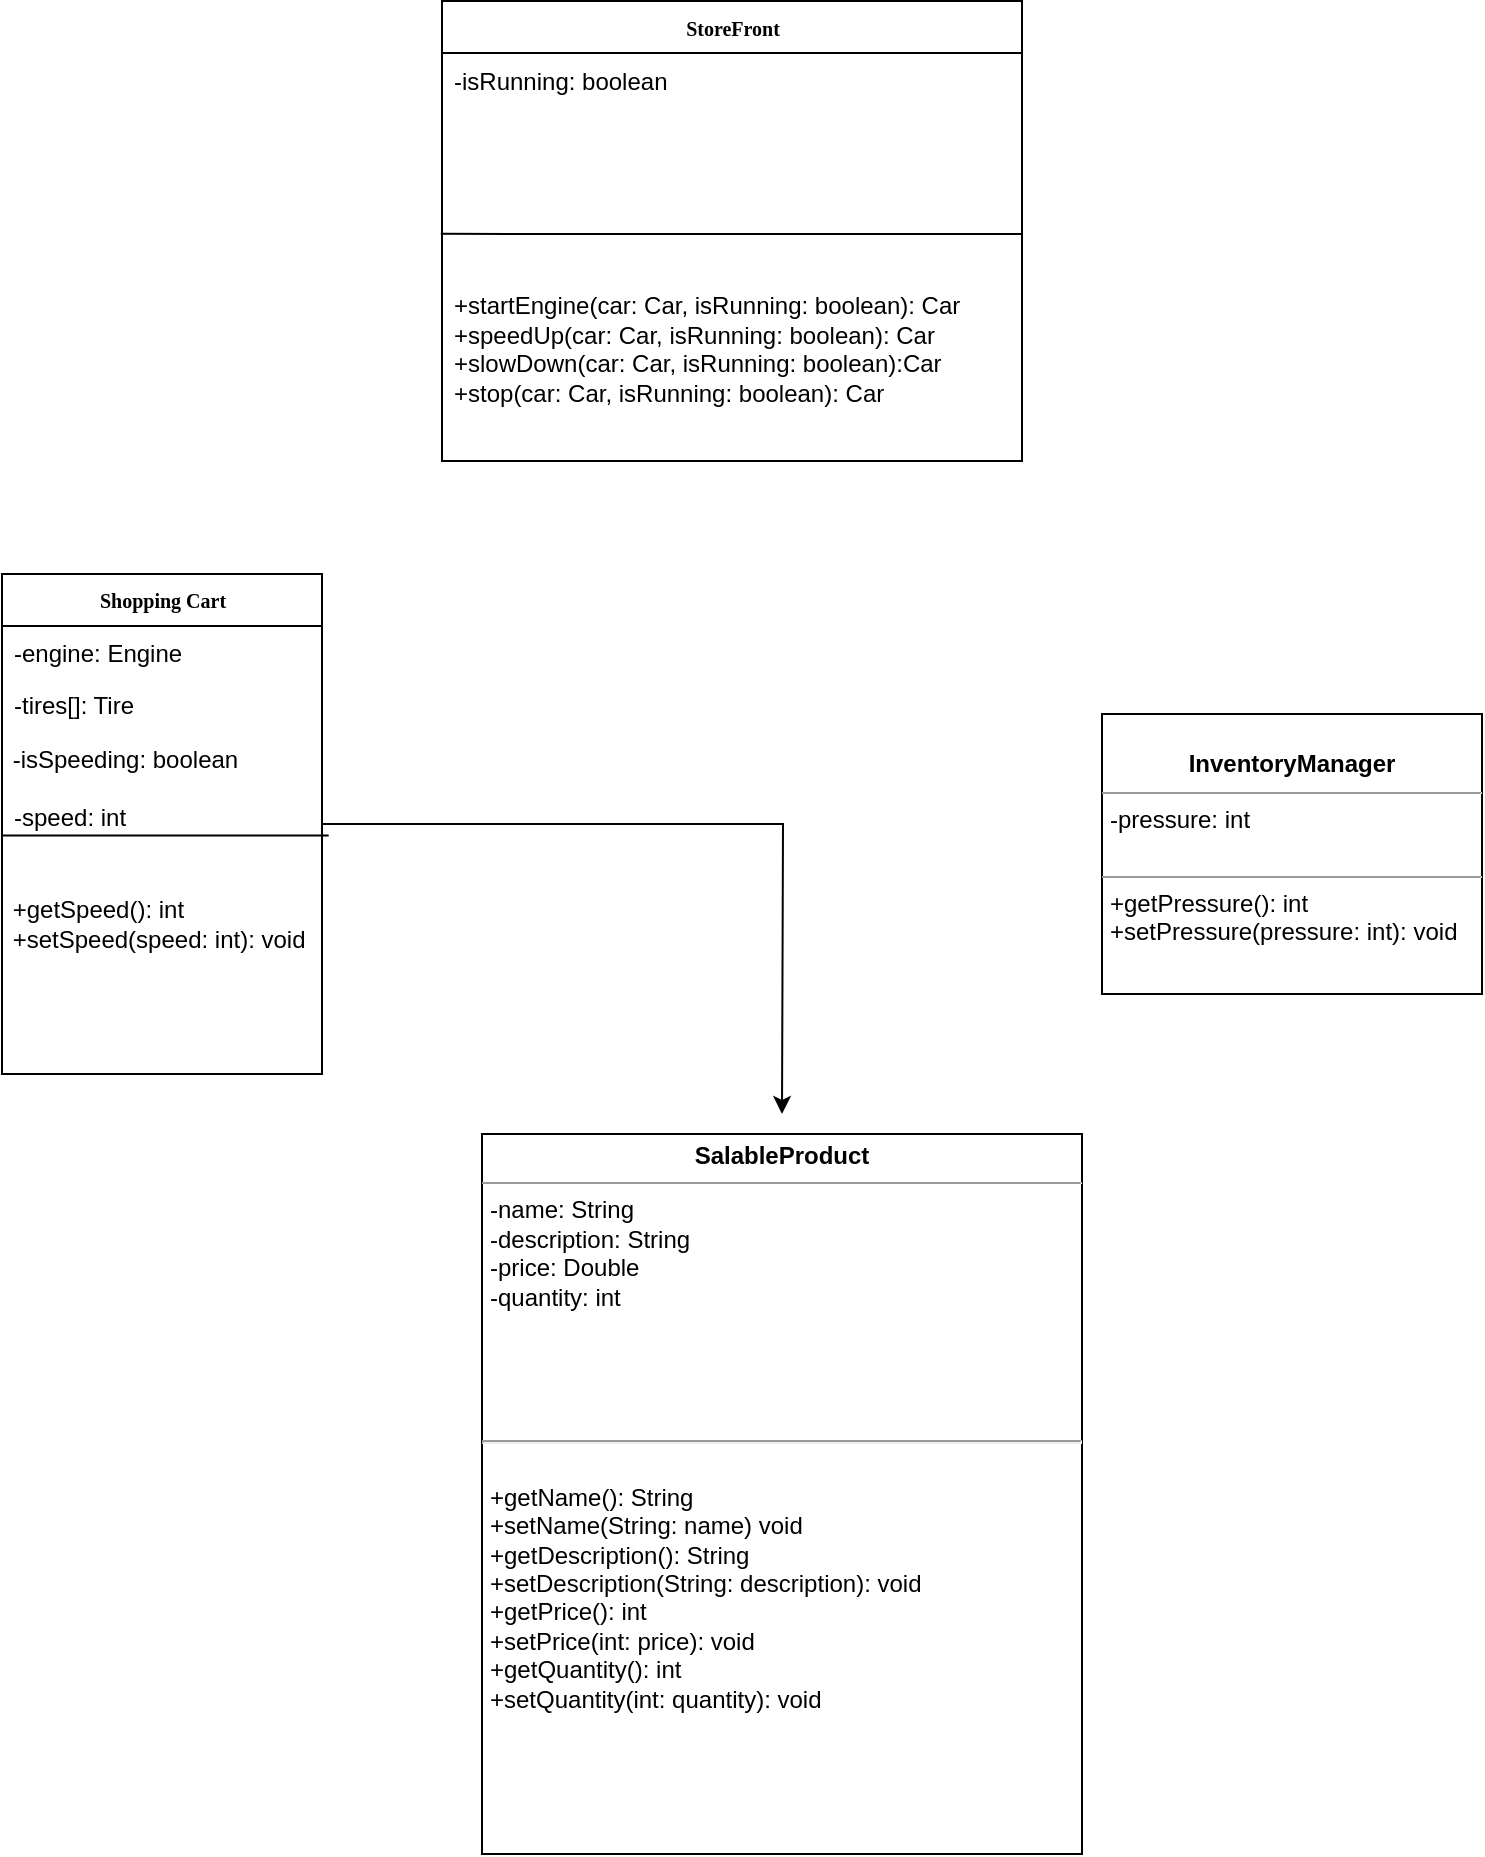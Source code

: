 <mxfile version="23.1.5" type="github">
  <diagram name="Page-1" id="929967ad-93f9-6ef4-fab6-5d389245f69c">
    <mxGraphModel dx="1588" dy="1078" grid="1" gridSize="10" guides="1" tooltips="1" connect="1" arrows="1" fold="1" page="1" pageScale="1.5" pageWidth="1169" pageHeight="826" background="none" math="0" shadow="0">
      <root>
        <mxCell id="0" style=";html=1;" />
        <mxCell id="1" style=";html=1;" parent="0" />
        <mxCell id="9bywKifhJixgm4Bvp-1u-23" style="edgeStyle=orthogonalEdgeStyle;rounded=0;orthogonalLoop=1;jettySize=auto;html=1;" edge="1" parent="1" source="9bywKifhJixgm4Bvp-1u-1">
          <mxGeometry relative="1" as="geometry">
            <mxPoint x="660" y="630" as="targetPoint" />
          </mxGeometry>
        </mxCell>
        <mxCell id="9bywKifhJixgm4Bvp-1u-1" value="&lt;b&gt;Shopping Cart&lt;/b&gt;" style="swimlane;html=1;fontStyle=0;childLayout=stackLayout;horizontal=1;startSize=26;fillColor=none;horizontalStack=0;resizeParent=1;resizeLast=0;collapsible=1;marginBottom=0;swimlaneFillColor=#ffffff;rounded=0;shadow=0;comic=0;labelBackgroundColor=none;strokeWidth=1;fontFamily=Verdana;fontSize=10;align=center;" vertex="1" parent="1">
          <mxGeometry x="270" y="360" width="160" height="250" as="geometry" />
        </mxCell>
        <mxCell id="9bywKifhJixgm4Bvp-1u-2" value="-engine: Engine" style="text;html=1;strokeColor=none;fillColor=none;align=left;verticalAlign=top;spacingLeft=4;spacingRight=4;whiteSpace=wrap;overflow=hidden;rotatable=0;points=[[0,0.5],[1,0.5]];portConstraint=eastwest;" vertex="1" parent="9bywKifhJixgm4Bvp-1u-1">
          <mxGeometry y="26" width="160" height="26" as="geometry" />
        </mxCell>
        <mxCell id="9bywKifhJixgm4Bvp-1u-3" value="-tires[]: Tire" style="text;html=1;strokeColor=none;fillColor=none;align=left;verticalAlign=top;spacingLeft=4;spacingRight=4;whiteSpace=wrap;overflow=hidden;rotatable=0;points=[[0,0.5],[1,0.5]];portConstraint=eastwest;" vertex="1" parent="9bywKifhJixgm4Bvp-1u-1">
          <mxGeometry y="52" width="160" height="26" as="geometry" />
        </mxCell>
        <mxCell id="9bywKifhJixgm4Bvp-1u-4" value="" style="endArrow=none;html=1;rounded=0;exitX=0;exitY=0.438;exitDx=0;exitDy=0;exitPerimeter=0;entryX=1.021;entryY=0.438;entryDx=0;entryDy=0;entryPerimeter=0;" edge="1" parent="9bywKifhJixgm4Bvp-1u-1" source="9bywKifhJixgm4Bvp-1u-6" target="9bywKifhJixgm4Bvp-1u-6">
          <mxGeometry width="50" height="50" relative="1" as="geometry">
            <mxPoint x="10" y="129.968" as="sourcePoint" />
            <mxPoint x="150" y="130" as="targetPoint" />
          </mxGeometry>
        </mxCell>
        <mxCell id="9bywKifhJixgm4Bvp-1u-5" value="&amp;nbsp;-isSpeeding: boolean" style="text;strokeColor=none;align=left;fillColor=none;html=1;verticalAlign=middle;whiteSpace=wrap;rounded=0;" vertex="1" parent="9bywKifhJixgm4Bvp-1u-1">
          <mxGeometry y="78" width="160" height="30" as="geometry" />
        </mxCell>
        <mxCell id="9bywKifhJixgm4Bvp-1u-6" value="-speed: int" style="text;html=1;strokeColor=none;fillColor=none;align=left;verticalAlign=top;spacingLeft=4;spacingRight=4;whiteSpace=wrap;overflow=hidden;rotatable=0;points=[[0,0.5],[1,0.5]];portConstraint=eastwest;" vertex="1" parent="9bywKifhJixgm4Bvp-1u-1">
          <mxGeometry y="108" width="160" height="52" as="geometry" />
        </mxCell>
        <mxCell id="9bywKifhJixgm4Bvp-1u-7" value="&amp;nbsp;+getSpeed(): int&lt;br&gt;&amp;nbsp;+setSpeed(speed: int): void" style="text;strokeColor=none;align=left;fillColor=none;html=1;verticalAlign=middle;whiteSpace=wrap;rounded=0;" vertex="1" parent="9bywKifhJixgm4Bvp-1u-1">
          <mxGeometry y="160" width="160" height="30" as="geometry" />
        </mxCell>
        <mxCell id="9bywKifhJixgm4Bvp-1u-8" value="&lt;b&gt;StoreFront&lt;/b&gt;" style="swimlane;html=1;fontStyle=0;childLayout=stackLayout;horizontal=1;startSize=26;fillColor=none;horizontalStack=0;resizeParent=1;resizeLast=0;collapsible=1;marginBottom=0;swimlaneFillColor=#ffffff;rounded=0;shadow=0;comic=0;labelBackgroundColor=none;strokeWidth=1;fontFamily=Verdana;fontSize=10;align=center;" vertex="1" parent="1">
          <mxGeometry x="490" y="73.5" width="290" height="230" as="geometry" />
        </mxCell>
        <mxCell id="9bywKifhJixgm4Bvp-1u-9" value="-isRunning: boolean&lt;br&gt;&lt;br&gt;&lt;br&gt;&lt;br&gt;&lt;br&gt;&lt;br&gt;&lt;br&gt;start()" style="text;html=1;strokeColor=none;fillColor=none;align=left;verticalAlign=top;spacingLeft=4;spacingRight=4;whiteSpace=wrap;overflow=hidden;rotatable=0;points=[[0,0.5],[1,0.5]];portConstraint=eastwest;" vertex="1" parent="9bywKifhJixgm4Bvp-1u-8">
          <mxGeometry y="26" width="290" height="26" as="geometry" />
        </mxCell>
        <mxCell id="9bywKifhJixgm4Bvp-1u-25" value="" style="endArrow=none;html=1;rounded=0;exitX=-0.002;exitY=0.362;exitDx=0;exitDy=0;exitPerimeter=0;" edge="1" parent="9bywKifhJixgm4Bvp-1u-8" source="9bywKifhJixgm4Bvp-1u-10">
          <mxGeometry width="50" height="50" relative="1" as="geometry">
            <mxPoint x="90" y="106.5" as="sourcePoint" />
            <mxPoint x="290" y="116.5" as="targetPoint" />
          </mxGeometry>
        </mxCell>
        <mxCell id="9bywKifhJixgm4Bvp-1u-10" value="&lt;br&gt;&lt;br&gt;&lt;br&gt;&lt;br&gt;&lt;br&gt;&lt;br&gt;+startEngine(car: Car, isRunning: boolean): Car&lt;br&gt;+speedUp(car: Car, isRunning: boolean): Car&lt;br&gt;+slowDown(car: Car, isRunning: boolean):Car&lt;br&gt;+stop(car: Car, isRunning: boolean): Car&lt;br&gt;&lt;div&gt;&lt;br&gt;&lt;/div&gt;" style="text;html=1;strokeColor=none;fillColor=none;align=left;verticalAlign=top;spacingLeft=4;spacingRight=4;whiteSpace=wrap;overflow=hidden;rotatable=0;points=[[0,0.5],[1,0.5]];portConstraint=eastwest;" vertex="1" parent="9bywKifhJixgm4Bvp-1u-8">
          <mxGeometry y="52" width="290" height="178" as="geometry" />
        </mxCell>
        <mxCell id="9bywKifhJixgm4Bvp-1u-11" value="&lt;p style=&quot;margin:0px;margin-top:4px;text-align:center;&quot;&gt;&lt;br&gt;&lt;b&gt;InventoryManager&lt;/b&gt;&lt;/p&gt;&lt;hr size=&quot;1&quot;&gt;&lt;p style=&quot;margin:0px;margin-left:4px;&quot;&gt;-pressure: int&lt;br&gt;&lt;br&gt;&lt;/p&gt;&lt;hr size=&quot;1&quot;&gt;&lt;p style=&quot;margin:0px;margin-left:4px;&quot;&gt;+getPressure(): int&lt;br&gt;+setPressure(pressure: int): void&lt;/p&gt;" style="verticalAlign=top;align=left;overflow=fill;fontSize=12;fontFamily=Helvetica;html=1;rounded=0;shadow=0;comic=0;labelBackgroundColor=none;strokeWidth=1" vertex="1" parent="1">
          <mxGeometry x="820" y="430" width="190" height="140" as="geometry" />
        </mxCell>
        <mxCell id="9bywKifhJixgm4Bvp-1u-12" value="&lt;p style=&quot;margin:0px;margin-top:4px;text-align:center;&quot;&gt;&lt;b&gt;SalableProduct&lt;/b&gt;&lt;/p&gt;&lt;hr size=&quot;1&quot;&gt;&lt;p style=&quot;margin:0px;margin-left:4px;&quot;&gt;-name: String&lt;/p&gt;&lt;p style=&quot;margin:0px;margin-left:4px;&quot;&gt;-description: String&lt;/p&gt;&lt;p style=&quot;margin:0px;margin-left:4px;&quot;&gt;-price: Double&lt;/p&gt;&lt;p style=&quot;margin:0px;margin-left:4px;&quot;&gt;-quantity: int&lt;/p&gt;&lt;p style=&quot;margin:0px;margin-left:4px;&quot;&gt;&lt;br&gt;&lt;/p&gt;&lt;p style=&quot;margin:0px;margin-left:4px;&quot;&gt;&lt;br&gt;&lt;/p&gt;&lt;p style=&quot;margin:0px;margin-left:4px;&quot;&gt;&lt;br&gt;&lt;/p&gt;&lt;p style=&quot;margin:0px;margin-left:4px;&quot;&gt;&lt;br&gt;&lt;/p&gt;&lt;hr&gt;&lt;p style=&quot;margin:0px;margin-left:4px;&quot;&gt;&lt;br&gt;&lt;/p&gt;&lt;p style=&quot;border-color: var(--border-color); margin: 0px 0px 0px 4px;&quot;&gt;+getName(): String&lt;/p&gt;&lt;p style=&quot;border-color: var(--border-color); margin: 0px 0px 0px 4px;&quot;&gt;+setName(String: name) void&lt;/p&gt;&lt;p style=&quot;border-color: var(--border-color); margin: 0px 0px 0px 4px;&quot;&gt;+getDescription(): String&lt;/p&gt;&lt;p style=&quot;border-color: var(--border-color); margin: 0px 0px 0px 4px;&quot;&gt;+setDescription(String: description): void&lt;/p&gt;&lt;p style=&quot;border-color: var(--border-color); margin: 0px 0px 0px 4px;&quot;&gt;+getPrice(): int&lt;/p&gt;&lt;p style=&quot;border-color: var(--border-color); margin: 0px 0px 0px 4px;&quot;&gt;+setPrice(int: price): void&lt;/p&gt;&lt;p style=&quot;border-color: var(--border-color); margin: 0px 0px 0px 4px;&quot;&gt;+getQuantity(): int&lt;/p&gt;&lt;p style=&quot;border-color: var(--border-color); margin: 0px 0px 0px 4px;&quot;&gt;+setQuantity(int: quantity): void&lt;/p&gt;&lt;p style=&quot;border-color: var(--border-color); margin: 0px 0px 0px 4px;&quot;&gt;&lt;br&gt;&lt;/p&gt;&lt;p style=&quot;margin:0px;margin-left:4px;&quot;&gt;&lt;br&gt;&lt;/p&gt;&lt;p style=&quot;margin:0px;margin-left:4px;&quot;&gt;&lt;br&gt;&lt;/p&gt;&lt;p style=&quot;margin:0px;margin-left:4px;&quot;&gt;&lt;br&gt;&lt;/p&gt;&lt;p style=&quot;margin:0px;margin-left:4px;&quot;&gt;&lt;br&gt;&lt;/p&gt;" style="verticalAlign=top;align=left;overflow=fill;fontSize=12;fontFamily=Helvetica;html=1;rounded=0;shadow=0;comic=0;labelBackgroundColor=none;strokeWidth=1" vertex="1" parent="1">
          <mxGeometry x="510" y="640" width="300" height="360" as="geometry" />
        </mxCell>
      </root>
    </mxGraphModel>
  </diagram>
</mxfile>

